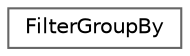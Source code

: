 digraph "Graphical Class Hierarchy"
{
 // INTERACTIVE_SVG=YES
 // LATEX_PDF_SIZE
  bgcolor="transparent";
  edge [fontname=Helvetica,fontsize=10,labelfontname=Helvetica,labelfontsize=10];
  node [fontname=Helvetica,fontsize=10,shape=box,height=0.2,width=0.4];
  rankdir="LR";
  Node0 [label="FilterGroupBy",height=0.2,width=0.4,color="grey40", fillcolor="white", style="filled",URL="$df/d38/class_filter_group_by.html",tooltip="The implementation of the \"groupBy\" filter."];
}
